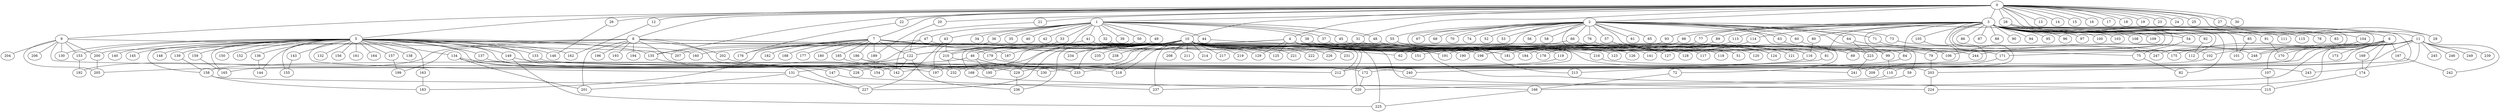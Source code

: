 
graph graphname {
    0 -- 1
0 -- 2
0 -- 3
0 -- 4
0 -- 5
0 -- 6
0 -- 7
0 -- 8
0 -- 9
0 -- 10
0 -- 11
0 -- 12
0 -- 13
0 -- 14
0 -- 15
0 -- 16
0 -- 17
0 -- 18
0 -- 19
0 -- 20
0 -- 21
0 -- 22
0 -- 23
0 -- 24
0 -- 25
0 -- 26
0 -- 27
0 -- 28
0 -- 29
0 -- 30
0 -- 31
0 -- 135
1 -- 32
1 -- 34
1 -- 35
1 -- 36
1 -- 37
1 -- 38
1 -- 33
1 -- 40
1 -- 41
1 -- 42
1 -- 39
1 -- 44
1 -- 45
1 -- 46
1 -- 47
1 -- 48
1 -- 43
1 -- 50
1 -- 49
2 -- 51
2 -- 52
2 -- 53
2 -- 54
2 -- 55
2 -- 56
2 -- 57
2 -- 58
2 -- 59
2 -- 60
2 -- 61
2 -- 62
2 -- 63
2 -- 64
2 -- 65
2 -- 66
2 -- 67
2 -- 68
2 -- 69
2 -- 70
2 -- 71
2 -- 72
2 -- 73
2 -- 74
2 -- 75
2 -- 76
3 -- 77
3 -- 78
3 -- 79
3 -- 80
3 -- 81
3 -- 82
3 -- 83
3 -- 84
3 -- 85
3 -- 86
3 -- 87
3 -- 88
3 -- 89
3 -- 90
3 -- 91
3 -- 92
3 -- 93
3 -- 94
3 -- 95
3 -- 96
3 -- 97
3 -- 98
3 -- 99
3 -- 100
3 -- 101
3 -- 102
3 -- 103
3 -- 104
3 -- 105
3 -- 106
3 -- 107
3 -- 108
3 -- 109
3 -- 110
3 -- 111
3 -- 112
3 -- 113
3 -- 114
3 -- 115
3 -- 233
4 -- 128
4 -- 129
4 -- 116
4 -- 117
4 -- 118
4 -- 119
4 -- 120
4 -- 121
4 -- 122
4 -- 123
4 -- 124
4 -- 125
4 -- 126
4 -- 127
4 -- 160
4 -- 195
5 -- 130
5 -- 131
5 -- 132
5 -- 133
5 -- 134
5 -- 135
5 -- 136
5 -- 137
5 -- 138
5 -- 139
5 -- 140
5 -- 141
5 -- 142
5 -- 143
5 -- 144
5 -- 145
5 -- 146
5 -- 147
5 -- 148
5 -- 149
5 -- 150
5 -- 151
5 -- 152
5 -- 153
5 -- 154
5 -- 155
5 -- 156
5 -- 157
5 -- 158
5 -- 159
5 -- 160
5 -- 161
5 -- 162
5 -- 163
5 -- 164
5 -- 165
6 -- 166
6 -- 167
6 -- 168
6 -- 169
6 -- 170
6 -- 171
6 -- 172
6 -- 173
6 -- 174
6 -- 175
6 -- 224
7 -- 176
7 -- 177
7 -- 178
7 -- 179
7 -- 180
7 -- 181
7 -- 182
7 -- 183
7 -- 184
7 -- 185
7 -- 186
7 -- 187
7 -- 188
7 -- 189
7 -- 190
7 -- 122
8 -- 192
8 -- 194
8 -- 195
8 -- 196
8 -- 197
8 -- 198
8 -- 193
8 -- 200
8 -- 201
8 -- 202
8 -- 199
8 -- 191
9 -- 203
9 -- 204
9 -- 205
9 -- 206
9 -- 207
9 -- 153
9 -- 130
9 -- 200
10 -- 208
10 -- 209
10 -- 210
10 -- 211
10 -- 212
10 -- 213
10 -- 214
10 -- 215
10 -- 216
10 -- 217
10 -- 218
10 -- 219
10 -- 220
10 -- 221
10 -- 222
10 -- 223
10 -- 224
10 -- 225
10 -- 226
10 -- 227
10 -- 228
10 -- 229
10 -- 230
10 -- 231
10 -- 232
10 -- 233
10 -- 234
10 -- 235
10 -- 236
10 -- 237
10 -- 238
10 -- 187
10 -- 122
11 -- 239
11 -- 240
11 -- 241
11 -- 242
11 -- 243
11 -- 244
11 -- 245
11 -- 246
11 -- 247
11 -- 248
11 -- 249
11 -- 102
12 -- 162
20 -- 189
21 -- 122
22 -- 176
26 -- 146
27 -- 29
28 -- 203
28 -- 54
28 -- 141
31 -- 106
31 -- 207
32 -- 125
33 -- 210
36 -- 197
37 -- 84
38 -- 99
41 -- 168
41 -- 129
43 -- 227
43 -- 210
44 -- 46
44 -- 51
45 -- 79
46 -- 233
46 -- 195
46 -- 218
46 -- 205
47 -- 142
47 -- 135
47 -- 81
48 -- 244
49 -- 229
50 -- 62
50 -- 179
50 -- 165
54 -- 75
55 -- 116
57 -- 69
59 -- 220
60 -- 171
63 -- 106
64 -- 247
64 -- 223
66 -- 190
66 -- 124
71 -- 175
72 -- 166
73 -- 248
75 -- 82
76 -- 121
77 -- 198
79 -- 203
80 -- 116
81 -- 213
84 -- 212
85 -- 101
89 -- 181
91 -- 170
92 -- 112
93 -- 151
98 -- 191
99 -- 110
102 -- 197
104 -- 248
105 -- 142
107 -- 215
110 -- 237
113 -- 184
114 -- 178
116 -- 158
119 -- 154
122 -- 131
122 -- 142
122 -- 236
131 -- 227
131 -- 201
133 -- 172
134 -- 168
134 -- 201
134 -- 227
135 -- 142
136 -- 144
137 -- 228
139 -- 158
143 -- 155
147 -- 237
149 -- 225
149 -- 240
153 -- 192
157 -- 199
158 -- 166
158 -- 183
159 -- 165
163 -- 183
166 -- 225
167 -- 242
168 -- 220
169 -- 174
171 -- 209
172 -- 220
174 -- 215
179 -- 212
185 -- 232
186 -- 230
186 -- 241
200 -- 205
202 -- 229
203 -- 224
210 -- 232
210 -- 233
216 -- 243
223 -- 241
229 -- 236

}
